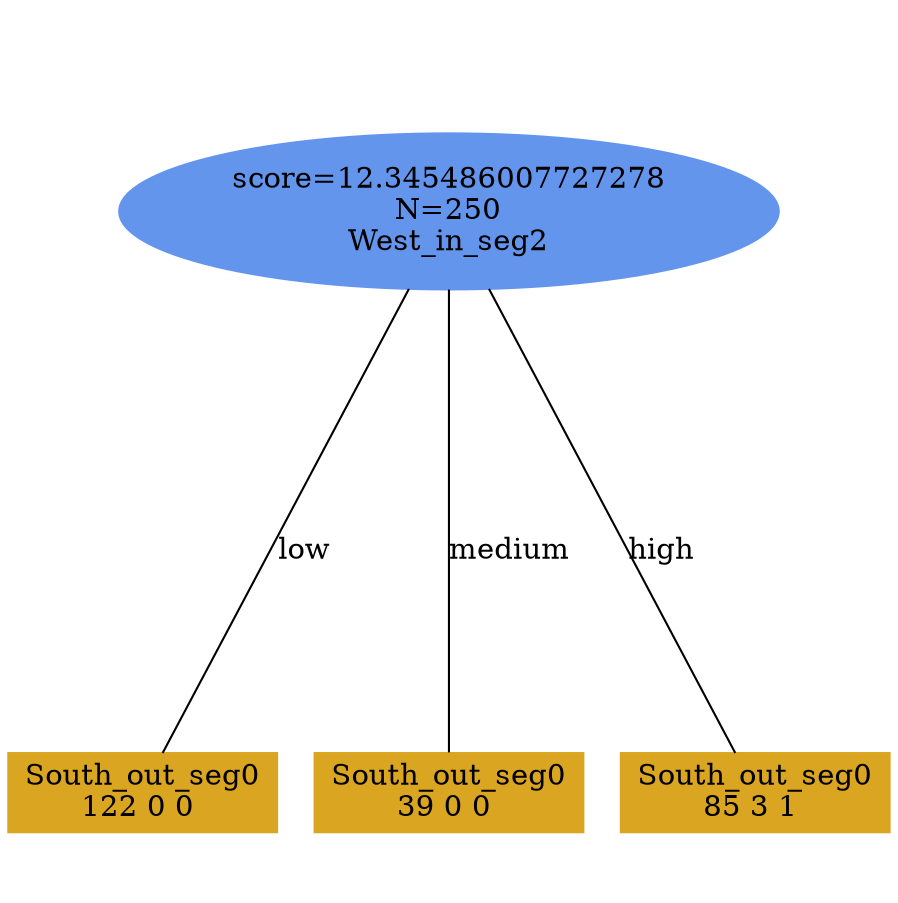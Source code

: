 digraph "DD" {
size = "7.5,10"
ratio=1.0;
center = true;
edge [dir = none];
{ rank = same; node [shape=ellipse, style=filled, color=cornflowerblue];"5903" [label="score=12.345486007727278\nN=250\nWest_in_seg2"];}
{ rank = same; node [shape=box, style=filled, color=goldenrod];"5904" [label="South_out_seg0\n122 0 0 "];}
{ rank = same; node [shape=box, style=filled, color=goldenrod];"5905" [label="South_out_seg0\n39 0 0 "];}
{ rank = same; node [shape=box, style=filled, color=goldenrod];"5906" [label="South_out_seg0\n85 3 1 "];}
"5903" -> "5904" [label = "low"];
"5903" -> "5905" [label = "medium"];
"5903" -> "5906" [label = "high"];

}